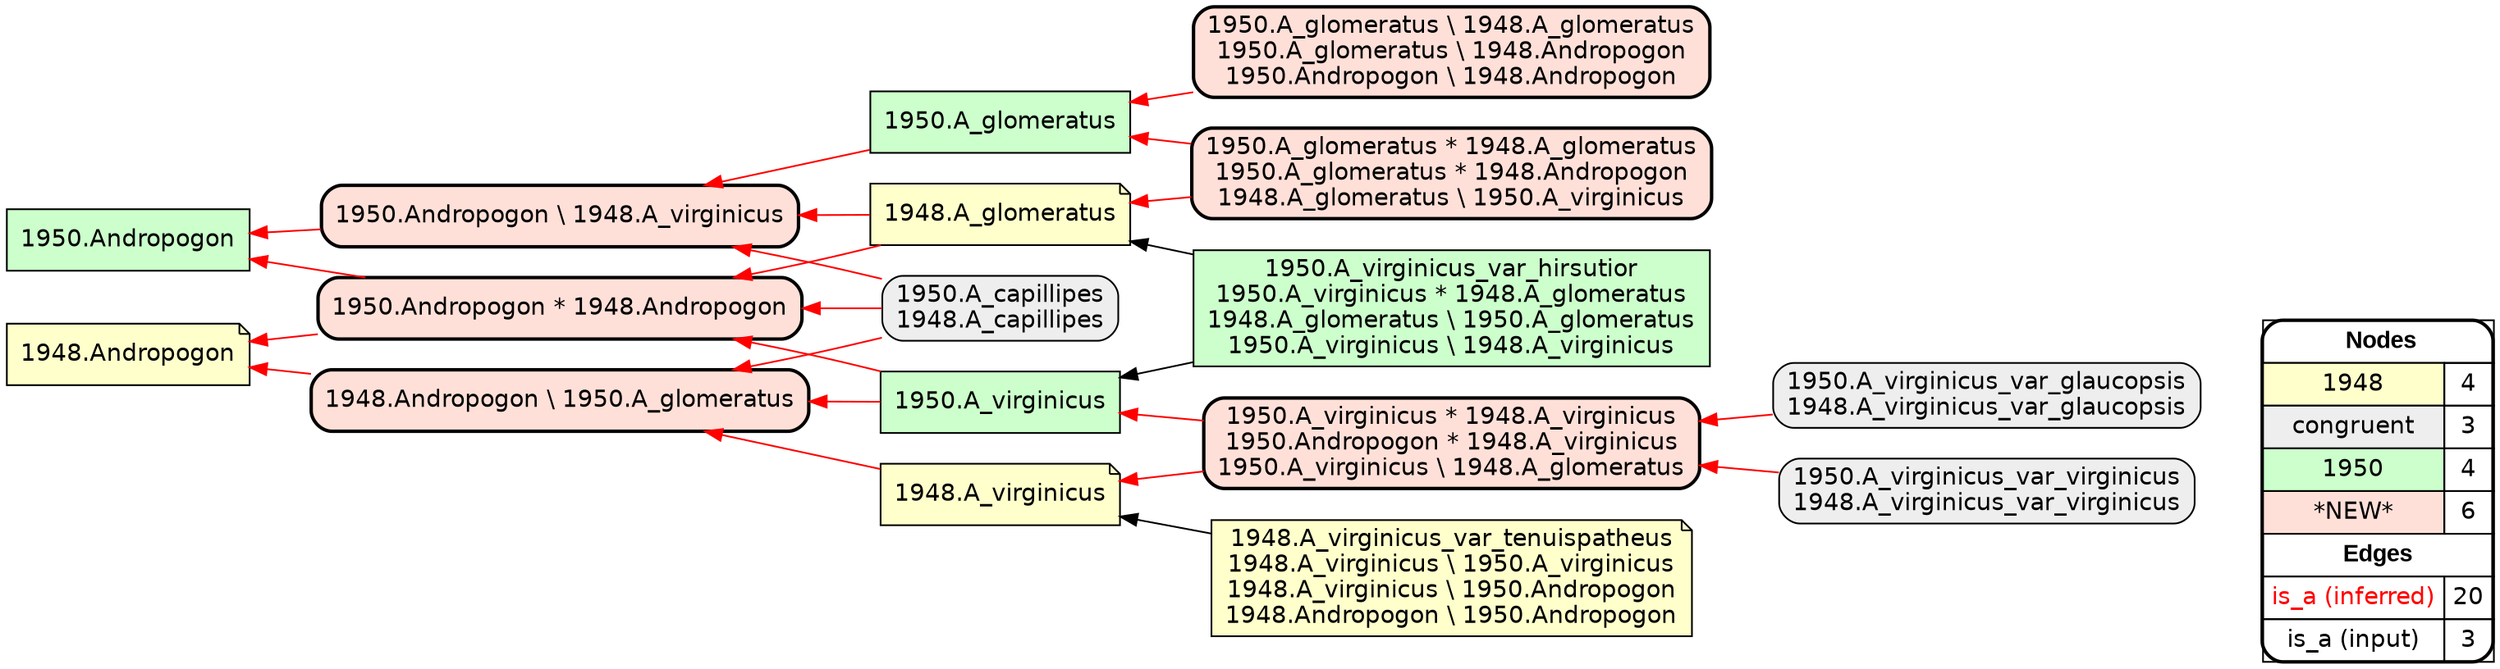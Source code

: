 digraph{
rankdir=RL
node[shape=note style=filled fillcolor="#FFFFCC" fontname="helvetica"] 
"1948.Andropogon"
"1948.A_virginicus_var_tenuispatheus\n1948.A_virginicus \\ 1950.A_virginicus\n1948.A_virginicus \\ 1950.Andropogon\n1948.Andropogon \\ 1950.Andropogon"
"1948.A_virginicus"
"1948.A_glomeratus"
node[shape=box style="filled,rounded" fillcolor="#EEEEEE" fontname="helvetica"] 
"1950.A_virginicus_var_glaucopsis\n1948.A_virginicus_var_glaucopsis"
"1950.A_capillipes\n1948.A_capillipes"
"1950.A_virginicus_var_virginicus\n1948.A_virginicus_var_virginicus"
node[shape=box style=filled fillcolor="#CCFFCC" fontname="helvetica"] 
"1950.A_virginicus_var_hirsutior\n1950.A_virginicus * 1948.A_glomeratus\n1948.A_glomeratus \\ 1950.A_glomeratus\n1950.A_virginicus \\ 1948.A_virginicus"
"1950.A_virginicus"
"1950.Andropogon"
"1950.A_glomeratus"
node[shape=box style="filled,rounded,bold" fillcolor="#FFE0D8" fontname="helvetica"] 
"1950.Andropogon * 1948.Andropogon"
"1950.A_virginicus * 1948.A_virginicus\n1950.Andropogon * 1948.A_virginicus\n1950.A_virginicus \\ 1948.A_glomeratus"
"1950.A_glomeratus * 1948.A_glomeratus\n1950.A_glomeratus * 1948.Andropogon\n1948.A_glomeratus \\ 1950.A_virginicus"
"1950.A_glomeratus \\ 1948.A_glomeratus\n1950.A_glomeratus \\ 1948.Andropogon\n1950.Andropogon \\ 1948.Andropogon"
"1948.Andropogon \\ 1950.A_glomeratus"
"1950.Andropogon \\ 1948.A_virginicus"
edge[arrowhead=normal style=dotted color="#000000" constraint=true penwidth=1]
edge[arrowhead=normal style=solid color="#FF0000" constraint=true penwidth=1]
"1950.A_virginicus_var_glaucopsis\n1948.A_virginicus_var_glaucopsis" -> "1950.A_virginicus * 1948.A_virginicus\n1950.Andropogon * 1948.A_virginicus\n1950.A_virginicus \\ 1948.A_glomeratus"
"1950.Andropogon * 1948.Andropogon" -> "1948.Andropogon"
"1950.A_virginicus * 1948.A_virginicus\n1950.Andropogon * 1948.A_virginicus\n1950.A_virginicus \\ 1948.A_glomeratus" -> "1948.A_virginicus"
"1950.A_virginicus" -> "1950.Andropogon * 1948.Andropogon"
"1950.A_glomeratus * 1948.A_glomeratus\n1950.A_glomeratus * 1948.Andropogon\n1948.A_glomeratus \\ 1950.A_virginicus" -> "1948.A_glomeratus"
"1950.A_glomeratus" -> "1950.Andropogon \\ 1948.A_virginicus"
"1950.A_virginicus" -> "1948.Andropogon \\ 1950.A_glomeratus"
"1950.A_capillipes\n1948.A_capillipes" -> "1948.Andropogon \\ 1950.A_glomeratus"
"1950.A_virginicus * 1948.A_virginicus\n1950.Andropogon * 1948.A_virginicus\n1950.A_virginicus \\ 1948.A_glomeratus" -> "1950.A_virginicus"
"1948.A_glomeratus" -> "1950.Andropogon \\ 1948.A_virginicus"
"1950.Andropogon \\ 1948.A_virginicus" -> "1950.Andropogon"
"1950.A_capillipes\n1948.A_capillipes" -> "1950.Andropogon * 1948.Andropogon"
"1948.A_glomeratus" -> "1950.Andropogon * 1948.Andropogon"
"1950.A_capillipes\n1948.A_capillipes" -> "1950.Andropogon \\ 1948.A_virginicus"
"1950.A_glomeratus \\ 1948.A_glomeratus\n1950.A_glomeratus \\ 1948.Andropogon\n1950.Andropogon \\ 1948.Andropogon" -> "1950.A_glomeratus"
"1950.A_glomeratus * 1948.A_glomeratus\n1950.A_glomeratus * 1948.Andropogon\n1948.A_glomeratus \\ 1950.A_virginicus" -> "1950.A_glomeratus"
"1950.Andropogon * 1948.Andropogon" -> "1950.Andropogon"
"1948.Andropogon \\ 1950.A_glomeratus" -> "1948.Andropogon"
"1950.A_virginicus_var_virginicus\n1948.A_virginicus_var_virginicus" -> "1950.A_virginicus * 1948.A_virginicus\n1950.Andropogon * 1948.A_virginicus\n1950.A_virginicus \\ 1948.A_glomeratus"
"1948.A_virginicus" -> "1948.Andropogon \\ 1950.A_glomeratus"
edge[arrowhead=normal style=solid color="#000000" constraint=true penwidth=1]
"1950.A_virginicus_var_hirsutior\n1950.A_virginicus * 1948.A_glomeratus\n1948.A_glomeratus \\ 1950.A_glomeratus\n1950.A_virginicus \\ 1948.A_virginicus" -> "1950.A_virginicus"
"1950.A_virginicus_var_hirsutior\n1950.A_virginicus * 1948.A_glomeratus\n1948.A_glomeratus \\ 1950.A_glomeratus\n1950.A_virginicus \\ 1948.A_virginicus" -> "1948.A_glomeratus"
"1948.A_virginicus_var_tenuispatheus\n1948.A_virginicus \\ 1950.A_virginicus\n1948.A_virginicus \\ 1950.Andropogon\n1948.Andropogon \\ 1950.Andropogon" -> "1948.A_virginicus"
node[shape=box] 
{rank=source Legend [fillcolor= white margin=0 label=< 
 <TABLE BORDER="0" CELLBORDER="1" CELLSPACING="0" CELLPADDING="4"> 
<TR> <TD COLSPAN="2"><font face="Arial Black"> Nodes</font></TD> </TR> 
<TR> 
 <TD bgcolor="#FFFFCC" fontname="helvetica">1948</TD> 
 <TD>4</TD> 
 </TR> 
<TR> 
 <TD bgcolor="#EEEEEE" fontname="helvetica">congruent</TD> 
 <TD>3</TD> 
 </TR> 
<TR> 
 <TD bgcolor="#CCFFCC" fontname="helvetica">1950</TD> 
 <TD>4</TD> 
 </TR> 
<TR> 
 <TD bgcolor="#FFE0D8" fontname="helvetica">*NEW*</TD> 
 <TD>6</TD> 
 </TR> 
<TR> <TD COLSPAN="2"><font face = "Arial Black"> Edges </font></TD> </TR> 
<TR> 
 <TD><font color ="#FF0000">is_a (inferred)</font></TD><TD>20</TD>
</TR>
<TR> 
 <TD><font color ="#000000">is_a (input)</font></TD><TD>3</TD>
</TR>
</TABLE> 
 >] } 
}